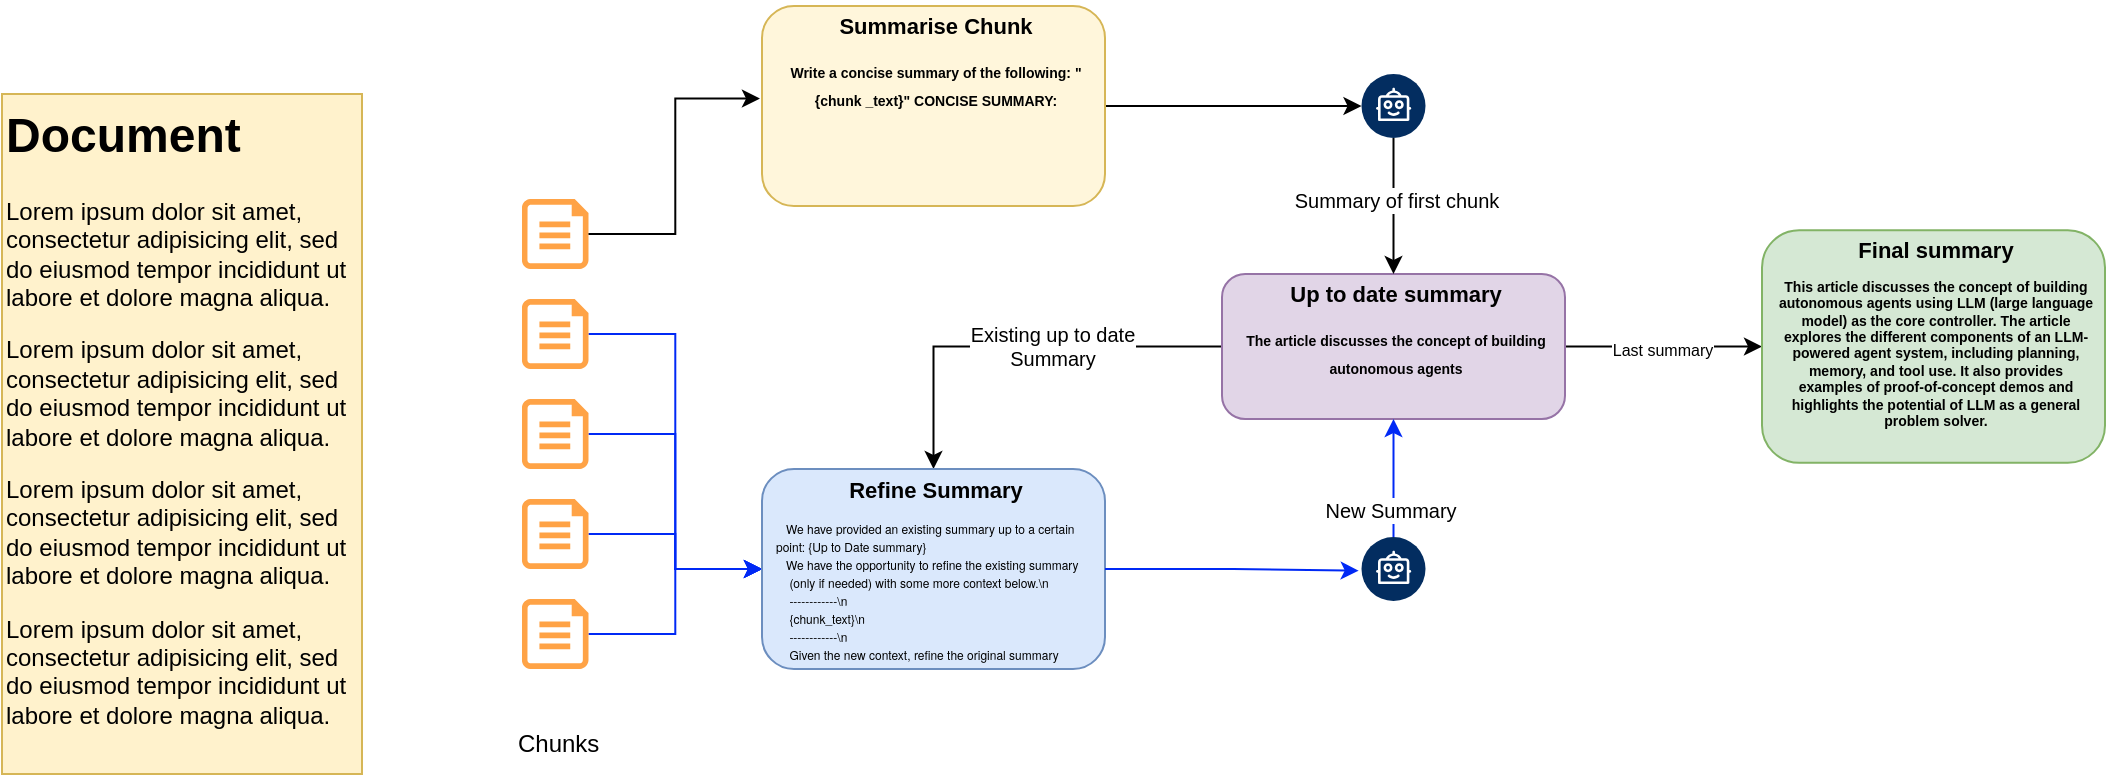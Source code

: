 <mxfile version="24.2.1" type="github">
  <diagram name="Page-1" id="GvULkLOL5ZA9brVG8qSR">
    <mxGraphModel dx="1722" dy="988" grid="1" gridSize="10" guides="1" tooltips="1" connect="1" arrows="1" fold="1" page="1" pageScale="1" pageWidth="827" pageHeight="1169" math="0" shadow="0">
      <root>
        <mxCell id="0" />
        <mxCell id="1" parent="0" />
        <mxCell id="HA__s8m84d3RxpwgHDIN-2" value="&lt;h1 style=&quot;margin-top: 0px;&quot;&gt;Document&lt;/h1&gt;&lt;p&gt;Lorem ipsum dolor sit amet, consectetur adipisicing elit, sed do eiusmod tempor incididunt ut labore et dolore magna aliqua.&lt;/p&gt;&lt;p&gt;Lorem ipsum dolor sit amet, consectetur adipisicing elit, sed do eiusmod tempor incididunt ut labore et dolore magna aliqua.&lt;br&gt;&lt;/p&gt;&lt;p&gt;Lorem ipsum dolor sit amet, consectetur adipisicing elit, sed do eiusmod tempor incididunt ut labore et dolore magna aliqua.&lt;br&gt;&lt;/p&gt;&lt;p&gt;Lorem ipsum dolor sit amet, consectetur adipisicing elit, sed do eiusmod tempor incididunt ut labore et dolore magna aliqua.&lt;br&gt;&lt;/p&gt;&lt;p&gt;&lt;br&gt;&lt;/p&gt;&lt;p&gt;&lt;br&gt;&lt;/p&gt;" style="text;html=1;whiteSpace=wrap;overflow=hidden;rounded=0;fillColor=#fff2cc;strokeColor=#d6b656;" vertex="1" parent="1">
          <mxGeometry x="10" y="250" width="180" height="340" as="geometry" />
        </mxCell>
        <mxCell id="HA__s8m84d3RxpwgHDIN-3" value="" style="shape=image;html=1;verticalAlign=bottom;verticalLabelPosition=top;labelBackgroundColor=none;imageAspect=0;aspect=fixed;image=https://cdn0.iconfinder.com/data/icons/google-material-design-3-0/48/ic_call_split_48px-128.png;rotation=90;labelPosition=center;align=center;horizontal=1;textDirection=vertical-lr;" vertex="1" parent="1">
          <mxGeometry x="190" y="391" width="58" height="58" as="geometry" />
        </mxCell>
        <mxCell id="HA__s8m84d3RxpwgHDIN-4" value="" style="rounded=1;whiteSpace=wrap;html=1;strokeColor=none;" vertex="1" parent="1">
          <mxGeometry x="260" y="287.5" width="50" height="265" as="geometry" />
        </mxCell>
        <mxCell id="HA__s8m84d3RxpwgHDIN-5" value="" style="verticalLabelPosition=bottom;html=1;verticalAlign=top;align=center;strokeColor=none;fillColor=#ffa346;shape=mxgraph.azure.file;pointerEvents=1;" vertex="1" parent="1">
          <mxGeometry x="270" y="302.5" width="33.25" height="35" as="geometry" />
        </mxCell>
        <mxCell id="HA__s8m84d3RxpwgHDIN-23" style="edgeStyle=orthogonalEdgeStyle;rounded=0;orthogonalLoop=1;jettySize=auto;html=1;exitX=1;exitY=0.5;exitDx=0;exitDy=0;exitPerimeter=0;entryX=0;entryY=0.5;entryDx=0;entryDy=0;strokeColor=#0029f5;" edge="1" parent="1" source="HA__s8m84d3RxpwgHDIN-6" target="HA__s8m84d3RxpwgHDIN-22">
          <mxGeometry relative="1" as="geometry" />
        </mxCell>
        <mxCell id="HA__s8m84d3RxpwgHDIN-6" value="" style="verticalLabelPosition=bottom;html=1;verticalAlign=top;align=center;strokeColor=none;fillColor=#ffa346;shape=mxgraph.azure.file;pointerEvents=1;" vertex="1" parent="1">
          <mxGeometry x="270" y="352.5" width="33.25" height="35" as="geometry" />
        </mxCell>
        <mxCell id="HA__s8m84d3RxpwgHDIN-24" style="edgeStyle=orthogonalEdgeStyle;rounded=0;orthogonalLoop=1;jettySize=auto;html=1;exitX=1;exitY=0.5;exitDx=0;exitDy=0;exitPerimeter=0;entryX=0;entryY=0.5;entryDx=0;entryDy=0;strokeColor=#0029f5;" edge="1" parent="1" source="HA__s8m84d3RxpwgHDIN-7" target="HA__s8m84d3RxpwgHDIN-22">
          <mxGeometry relative="1" as="geometry" />
        </mxCell>
        <mxCell id="HA__s8m84d3RxpwgHDIN-7" value="" style="verticalLabelPosition=bottom;html=1;verticalAlign=top;align=center;strokeColor=none;fillColor=#ffa346;shape=mxgraph.azure.file;pointerEvents=1;" vertex="1" parent="1">
          <mxGeometry x="270" y="402.5" width="33.25" height="35" as="geometry" />
        </mxCell>
        <mxCell id="HA__s8m84d3RxpwgHDIN-25" style="edgeStyle=orthogonalEdgeStyle;rounded=0;orthogonalLoop=1;jettySize=auto;html=1;exitX=1;exitY=0.5;exitDx=0;exitDy=0;exitPerimeter=0;entryX=0;entryY=0.5;entryDx=0;entryDy=0;strokeColor=#0029f5;" edge="1" parent="1" source="HA__s8m84d3RxpwgHDIN-8" target="HA__s8m84d3RxpwgHDIN-22">
          <mxGeometry relative="1" as="geometry">
            <mxPoint x="390" y="460" as="targetPoint" />
          </mxGeometry>
        </mxCell>
        <mxCell id="HA__s8m84d3RxpwgHDIN-8" value="" style="verticalLabelPosition=bottom;html=1;verticalAlign=top;align=center;strokeColor=none;fillColor=#ffa346;shape=mxgraph.azure.file;pointerEvents=1;" vertex="1" parent="1">
          <mxGeometry x="270" y="452.5" width="33.25" height="35" as="geometry" />
        </mxCell>
        <mxCell id="HA__s8m84d3RxpwgHDIN-26" style="edgeStyle=orthogonalEdgeStyle;rounded=0;orthogonalLoop=1;jettySize=auto;html=1;exitX=1;exitY=0.5;exitDx=0;exitDy=0;exitPerimeter=0;entryX=0;entryY=0.5;entryDx=0;entryDy=0;strokeColor=#0029f5;" edge="1" parent="1" source="HA__s8m84d3RxpwgHDIN-9" target="HA__s8m84d3RxpwgHDIN-22">
          <mxGeometry relative="1" as="geometry" />
        </mxCell>
        <mxCell id="HA__s8m84d3RxpwgHDIN-9" value="" style="verticalLabelPosition=bottom;html=1;verticalAlign=top;align=center;strokeColor=none;fillColor=#ffa346;shape=mxgraph.azure.file;pointerEvents=1;" vertex="1" parent="1">
          <mxGeometry x="270" y="502.5" width="33.25" height="35" as="geometry" />
        </mxCell>
        <mxCell id="HA__s8m84d3RxpwgHDIN-10" value="Chunks&amp;nbsp;" style="text;html=1;align=center;verticalAlign=middle;whiteSpace=wrap;rounded=0;" vertex="1" parent="1">
          <mxGeometry x="260" y="560" width="60" height="30" as="geometry" />
        </mxCell>
        <mxCell id="HA__s8m84d3RxpwgHDIN-34" style="edgeStyle=orthogonalEdgeStyle;rounded=0;orthogonalLoop=1;jettySize=auto;html=1;exitX=1;exitY=0.5;exitDx=0;exitDy=0;" edge="1" parent="1" source="HA__s8m84d3RxpwgHDIN-11" target="HA__s8m84d3RxpwgHDIN-16">
          <mxGeometry relative="1" as="geometry" />
        </mxCell>
        <mxCell id="HA__s8m84d3RxpwgHDIN-11" value="&lt;h1 style=&quot;text-align: center; font-size: 11px;&quot;&gt;Summarise Chunk&lt;/h1&gt;&lt;font style=&quot;&quot;&gt;&lt;div style=&quot;text-align: center;&quot;&gt;&lt;span style=&quot;font-size: 7px;&quot;&gt;&lt;b&gt;Write a concise summary of the following: &quot;{chunk _text}&quot; CONCISE SUMMARY:&lt;/b&gt;&lt;/span&gt;&lt;br&gt;&lt;/div&gt;&lt;b style=&quot;font-size: 7px;&quot;&gt;&lt;br&gt;&lt;/b&gt;&lt;/font&gt;" style="text;html=1;strokeColor=#d6b656;fillColor=#fff6db;spacing=7;spacingTop=-15;whiteSpace=wrap;overflow=hidden;rounded=1;verticalAlign=top;arcSize=16;container=0;" vertex="1" parent="1">
          <mxGeometry x="390" y="206" width="171.5" height="100" as="geometry" />
        </mxCell>
        <mxCell id="HA__s8m84d3RxpwgHDIN-12" style="edgeStyle=orthogonalEdgeStyle;rounded=0;orthogonalLoop=1;jettySize=auto;html=1;exitX=1;exitY=0.5;exitDx=0;exitDy=0;exitPerimeter=0;entryX=-0.006;entryY=0.463;entryDx=0;entryDy=0;entryPerimeter=0;" edge="1" parent="1" source="HA__s8m84d3RxpwgHDIN-5" target="HA__s8m84d3RxpwgHDIN-11">
          <mxGeometry relative="1" as="geometry" />
        </mxCell>
        <mxCell id="HA__s8m84d3RxpwgHDIN-36" style="edgeStyle=orthogonalEdgeStyle;rounded=0;orthogonalLoop=1;jettySize=auto;html=1;exitX=0;exitY=0.5;exitDx=0;exitDy=0;" edge="1" parent="1" source="HA__s8m84d3RxpwgHDIN-14" target="HA__s8m84d3RxpwgHDIN-22">
          <mxGeometry relative="1" as="geometry" />
        </mxCell>
        <mxCell id="HA__s8m84d3RxpwgHDIN-37" value="&lt;font style=&quot;font-size: 10px;&quot;&gt;Existing up to date&lt;/font&gt;&lt;div style=&quot;font-size: 10px;&quot;&gt;&lt;font style=&quot;font-size: 10px;&quot;&gt;Summary&lt;/font&gt;&lt;/div&gt;" style="edgeLabel;html=1;align=center;verticalAlign=middle;resizable=0;points=[];" vertex="1" connectable="0" parent="HA__s8m84d3RxpwgHDIN-36">
          <mxGeometry x="-0.166" y="-1" relative="1" as="geometry">
            <mxPoint as="offset" />
          </mxGeometry>
        </mxCell>
        <mxCell id="HA__s8m84d3RxpwgHDIN-39" style="edgeStyle=orthogonalEdgeStyle;rounded=0;orthogonalLoop=1;jettySize=auto;html=1;exitX=1;exitY=0.5;exitDx=0;exitDy=0;entryX=0;entryY=0.5;entryDx=0;entryDy=0;" edge="1" parent="1" source="HA__s8m84d3RxpwgHDIN-14" target="HA__s8m84d3RxpwgHDIN-38">
          <mxGeometry relative="1" as="geometry" />
        </mxCell>
        <mxCell id="HA__s8m84d3RxpwgHDIN-40" value="&lt;font style=&quot;font-size: 8px;&quot;&gt;Last summary&lt;/font&gt;" style="edgeLabel;html=1;align=center;verticalAlign=middle;resizable=0;points=[];" vertex="1" connectable="0" parent="HA__s8m84d3RxpwgHDIN-39">
          <mxGeometry x="-0.421" relative="1" as="geometry">
            <mxPoint x="20" as="offset" />
          </mxGeometry>
        </mxCell>
        <mxCell id="HA__s8m84d3RxpwgHDIN-14" value="&lt;h1 style=&quot;text-align: center; font-size: 11px;&quot;&gt;Up to date summary&lt;/h1&gt;&lt;font style=&quot;&quot;&gt;&lt;div style=&quot;text-align: center;&quot;&gt;&lt;span style=&quot;font-size: 7px;&quot;&gt;&lt;b&gt;The article discusses the concept of building autonomous agents&lt;/b&gt;&lt;/span&gt;&lt;br&gt;&lt;/div&gt;&lt;b style=&quot;font-size: 7px;&quot;&gt;&lt;br&gt;&lt;/b&gt;&lt;/font&gt;" style="text;html=1;strokeColor=#9673a6;fillColor=#e1d5e7;spacing=7;spacingTop=-15;whiteSpace=wrap;overflow=hidden;rounded=1;verticalAlign=top;arcSize=16;container=0;" vertex="1" parent="1">
          <mxGeometry x="620" y="340" width="171.5" height="72.5" as="geometry" />
        </mxCell>
        <mxCell id="HA__s8m84d3RxpwgHDIN-21" style="edgeStyle=orthogonalEdgeStyle;rounded=0;orthogonalLoop=1;jettySize=auto;html=1;entryX=0.5;entryY=0;entryDx=0;entryDy=0;" edge="1" parent="1" source="HA__s8m84d3RxpwgHDIN-16" target="HA__s8m84d3RxpwgHDIN-14">
          <mxGeometry relative="1" as="geometry" />
        </mxCell>
        <mxCell id="HA__s8m84d3RxpwgHDIN-35" value="&lt;font style=&quot;font-size: 10px;&quot;&gt;Summary of first chunk&lt;/font&gt;" style="edgeLabel;html=1;align=center;verticalAlign=middle;resizable=0;points=[];" vertex="1" connectable="0" parent="HA__s8m84d3RxpwgHDIN-21">
          <mxGeometry x="-0.108" y="1" relative="1" as="geometry">
            <mxPoint as="offset" />
          </mxGeometry>
        </mxCell>
        <mxCell id="HA__s8m84d3RxpwgHDIN-16" value="" style="verticalLabelPosition=bottom;aspect=fixed;html=1;shape=mxgraph.salesforce.bots2;" vertex="1" parent="1">
          <mxGeometry x="689.75" y="240" width="32" height="32" as="geometry" />
        </mxCell>
        <mxCell id="HA__s8m84d3RxpwgHDIN-22" value="&lt;h1 style=&quot;text-align: center; font-size: 11px;&quot;&gt;Refine Summary&lt;/h1&gt;&lt;font style=&quot;font-size: 6px;&quot;&gt;&lt;div style=&quot;text-align: center;&quot;&gt;&lt;p style=&quot;margin: 0px; font-variant-numeric: normal; font-variant-east-asian: normal; font-variant-alternates: normal; font-kerning: auto; font-optical-sizing: auto; font-feature-settings: normal; font-variation-settings: normal; font-variant-position: normal; font-stretch: normal; line-height: normal; font-family: &amp;quot;Helvetica Neue&amp;quot;; text-align: start;&quot; class=&quot;p1&quot;&gt;&lt;span class=&quot;Apple-converted-space&quot;&gt;&amp;nbsp; &amp;nbsp;&lt;/span&gt;We have provided an existing summary up to a certain point: {Up to Date summary}&lt;/p&gt;&lt;p style=&quot;margin: 0px; font-variant-numeric: normal; font-variant-east-asian: normal; font-variant-alternates: normal; font-kerning: auto; font-optical-sizing: auto; font-feature-settings: normal; font-variation-settings: normal; font-variant-position: normal; font-stretch: normal; line-height: normal; font-family: &amp;quot;Helvetica Neue&amp;quot;; text-align: start;&quot; class=&quot;p1&quot;&gt;&lt;span class=&quot;Apple-converted-space&quot;&gt;&amp;nbsp;&amp;nbsp; &lt;/span&gt;We have the opportunity to refine the existing summary&lt;/p&gt;&lt;p style=&quot;margin: 0px; font-variant-numeric: normal; font-variant-east-asian: normal; font-variant-alternates: normal; font-kerning: auto; font-optical-sizing: auto; font-feature-settings: normal; font-variation-settings: normal; font-variant-position: normal; font-stretch: normal; line-height: normal; font-family: &amp;quot;Helvetica Neue&amp;quot;; text-align: start;&quot; class=&quot;p1&quot;&gt;&lt;span class=&quot;Apple-converted-space&quot;&gt;&amp;nbsp; &amp;nbsp; &lt;/span&gt;(only if needed) with some more context below.\n&lt;/p&gt;&lt;p style=&quot;margin: 0px; font-variant-numeric: normal; font-variant-east-asian: normal; font-variant-alternates: normal; font-kerning: auto; font-optical-sizing: auto; font-feature-settings: normal; font-variation-settings: normal; font-variant-position: normal; font-stretch: normal; line-height: normal; font-family: &amp;quot;Helvetica Neue&amp;quot;; text-align: start;&quot; class=&quot;p1&quot;&gt;&lt;span class=&quot;Apple-converted-space&quot;&gt;&amp;nbsp; &amp;nbsp; &lt;/span&gt;------------\n&lt;/p&gt;&lt;p style=&quot;margin: 0px; font-variant-numeric: normal; font-variant-east-asian: normal; font-variant-alternates: normal; font-kerning: auto; font-optical-sizing: auto; font-feature-settings: normal; font-variation-settings: normal; font-variant-position: normal; font-stretch: normal; line-height: normal; font-family: &amp;quot;Helvetica Neue&amp;quot;; text-align: start;&quot; class=&quot;p1&quot;&gt;&lt;span class=&quot;Apple-converted-space&quot;&gt;&amp;nbsp; &amp;nbsp; &lt;/span&gt;{chunk_text}\n&lt;/p&gt;&lt;p style=&quot;margin: 0px; font-variant-numeric: normal; font-variant-east-asian: normal; font-variant-alternates: normal; font-kerning: auto; font-optical-sizing: auto; font-feature-settings: normal; font-variation-settings: normal; font-variant-position: normal; font-stretch: normal; line-height: normal; font-family: &amp;quot;Helvetica Neue&amp;quot;; text-align: start;&quot; class=&quot;p1&quot;&gt;&lt;span class=&quot;Apple-converted-space&quot;&gt;&amp;nbsp; &amp;nbsp; &lt;/span&gt;------------\n&lt;/p&gt;&lt;p style=&quot;margin: 0px; font-variant-numeric: normal; font-variant-east-asian: normal; font-variant-alternates: normal; font-kerning: auto; font-optical-sizing: auto; font-feature-settings: normal; font-variation-settings: normal; font-variant-position: normal; font-stretch: normal; line-height: normal; font-family: &amp;quot;Helvetica Neue&amp;quot;; text-align: start;&quot; class=&quot;p1&quot;&gt;&lt;span class=&quot;Apple-converted-space&quot;&gt;&amp;nbsp; &amp;nbsp; &lt;/span&gt;Given the new context, refine the original summary&lt;span class=&quot;Apple-converted-space&quot;&gt;&amp;nbsp;&lt;/span&gt;&lt;/p&gt;&lt;p style=&quot;margin: 0px; font-variant-numeric: normal; font-variant-east-asian: normal; font-variant-alternates: normal; font-kerning: auto; font-optical-sizing: auto; font-feature-settings: normal; font-variation-settings: normal; font-variant-position: normal; font-stretch: normal; line-height: normal; font-family: &amp;quot;Helvetica Neue&amp;quot;; text-align: start;&quot; class=&quot;p1&quot;&gt;&lt;span class=&quot;Apple-converted-space&quot;&gt;&amp;nbsp;&amp;nbsp; &lt;/span&gt;If the context isn&#39;t useful, return the original summary.&lt;/p&gt;&lt;/div&gt;&lt;b style=&quot;font-size: 7px;&quot;&gt;&lt;br&gt;&lt;/b&gt;&lt;/font&gt;" style="text;html=1;strokeColor=#6c8ebf;fillColor=#dae8fc;spacing=7;spacingTop=-15;whiteSpace=wrap;overflow=hidden;rounded=1;verticalAlign=top;arcSize=16;container=0;" vertex="1" parent="1">
          <mxGeometry x="390" y="437.5" width="171.5" height="100" as="geometry" />
        </mxCell>
        <mxCell id="HA__s8m84d3RxpwgHDIN-31" style="edgeStyle=orthogonalEdgeStyle;rounded=0;orthogonalLoop=1;jettySize=auto;html=1;entryX=0.5;entryY=1;entryDx=0;entryDy=0;strokeColor=#0029f5;" edge="1" parent="1" source="HA__s8m84d3RxpwgHDIN-29" target="HA__s8m84d3RxpwgHDIN-14">
          <mxGeometry relative="1" as="geometry" />
        </mxCell>
        <mxCell id="HA__s8m84d3RxpwgHDIN-33" value="&lt;font style=&quot;font-size: 10px;&quot;&gt;New Summary&lt;/font&gt;" style="edgeLabel;html=1;align=center;verticalAlign=middle;resizable=0;points=[];" vertex="1" connectable="0" parent="HA__s8m84d3RxpwgHDIN-31">
          <mxGeometry x="-0.52" y="2" relative="1" as="geometry">
            <mxPoint as="offset" />
          </mxGeometry>
        </mxCell>
        <mxCell id="HA__s8m84d3RxpwgHDIN-29" value="" style="verticalLabelPosition=bottom;aspect=fixed;html=1;shape=mxgraph.salesforce.bots2;" vertex="1" parent="1">
          <mxGeometry x="689.75" y="471.5" width="32" height="32" as="geometry" />
        </mxCell>
        <mxCell id="HA__s8m84d3RxpwgHDIN-30" style="edgeStyle=orthogonalEdgeStyle;rounded=0;orthogonalLoop=1;jettySize=auto;html=1;exitX=1;exitY=0.5;exitDx=0;exitDy=0;entryX=-0.044;entryY=0.526;entryDx=0;entryDy=0;entryPerimeter=0;strokeColor=#0029f5;" edge="1" parent="1" source="HA__s8m84d3RxpwgHDIN-22" target="HA__s8m84d3RxpwgHDIN-29">
          <mxGeometry relative="1" as="geometry" />
        </mxCell>
        <mxCell id="HA__s8m84d3RxpwgHDIN-38" value="&lt;h1 style=&quot;text-align: center; font-size: 11px;&quot;&gt;Final summary&lt;/h1&gt;&lt;font style=&quot;font-size: 7px;&quot;&gt;&lt;div style=&quot;text-align: center;&quot;&gt;&lt;span style=&quot;&quot;&gt;&lt;b&gt;This article discusses the concept of building autonomous agents using LLM (large language model) as the core controller. The article explores the different components of an LLM-powered agent system, including planning, memory, and tool use. It also provides examples of proof-of-concept demos and highlights the potential of LLM as a general problem solver.&lt;/b&gt;&lt;/span&gt;&lt;br&gt;&lt;/div&gt;&lt;b style=&quot;&quot;&gt;&lt;br&gt;&lt;/b&gt;&lt;/font&gt;" style="text;html=1;strokeColor=#82b366;fillColor=#d5e8d4;spacing=7;spacingTop=-15;whiteSpace=wrap;overflow=hidden;rounded=1;verticalAlign=top;arcSize=16;container=0;" vertex="1" parent="1">
          <mxGeometry x="890" y="318.13" width="171.5" height="116.25" as="geometry" />
        </mxCell>
      </root>
    </mxGraphModel>
  </diagram>
</mxfile>
